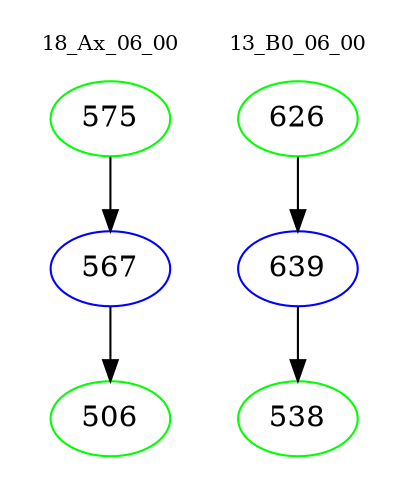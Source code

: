 digraph{
subgraph cluster_0 {
color = white
label = "18_Ax_06_00";
fontsize=10;
T0_575 [label="575", color="green"]
T0_575 -> T0_567 [color="black"]
T0_567 [label="567", color="blue"]
T0_567 -> T0_506 [color="black"]
T0_506 [label="506", color="green"]
}
subgraph cluster_1 {
color = white
label = "13_B0_06_00";
fontsize=10;
T1_626 [label="626", color="green"]
T1_626 -> T1_639 [color="black"]
T1_639 [label="639", color="blue"]
T1_639 -> T1_538 [color="black"]
T1_538 [label="538", color="green"]
}
}
